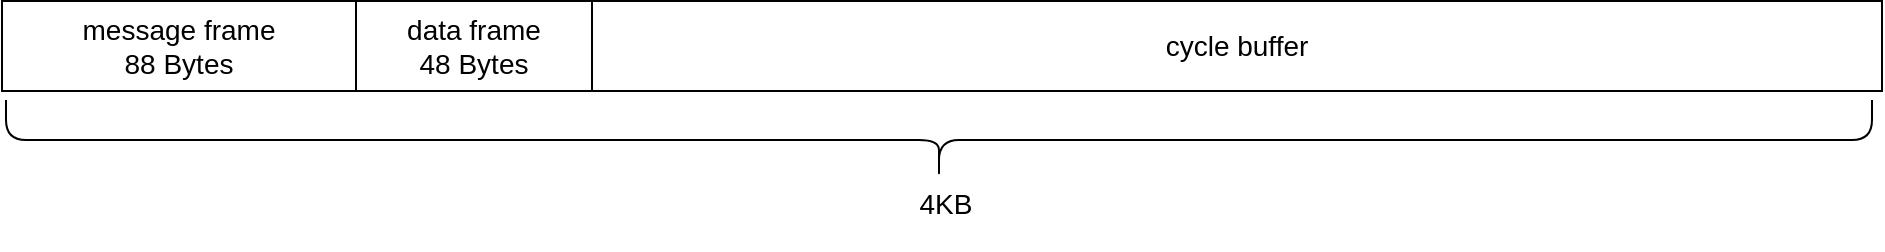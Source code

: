 <mxfile scale="3" border="0">
    <diagram id="LzTGRrPrDBO6Tm46XuKC" name="Page-1">
        <mxGraphModel dx="2593" dy="2339" grid="0" gridSize="10" guides="1" tooltips="1" connect="1" arrows="1" fold="1" page="0" pageScale="1" pageWidth="1600" pageHeight="1200" math="0" shadow="0">
            <root>
                <mxCell id="0"/>
                <mxCell id="1" parent="0"/>
                <mxCell id="405" value="message frame&lt;div&gt;88 Bytes&lt;/div&gt;" style="text;html=1;align=center;verticalAlign=middle;whiteSpace=wrap;rounded=0;strokeColor=default;fontSize=14;" parent="1" vertex="1">
                    <mxGeometry x="-903" y="-816.5" width="177" height="45" as="geometry"/>
                </mxCell>
                <mxCell id="410" value="cycle buffer" style="text;html=1;align=center;verticalAlign=middle;whiteSpace=wrap;rounded=0;strokeColor=default;fontSize=14;" parent="1" vertex="1">
                    <mxGeometry x="-608" y="-816.5" width="645" height="45" as="geometry"/>
                </mxCell>
                <mxCell id="411" value="&lt;span style=&quot;color: rgb(0, 0, 0);&quot;&gt;data frame&lt;/span&gt;&lt;div&gt;48 Bytes&lt;/div&gt;" style="text;html=1;align=center;verticalAlign=middle;whiteSpace=wrap;rounded=0;strokeColor=default;fontSize=14;" parent="1" vertex="1">
                    <mxGeometry x="-726" y="-816.5" width="118" height="45" as="geometry"/>
                </mxCell>
                <mxCell id="417" value="" style="shape=curlyBracket;whiteSpace=wrap;html=1;rounded=1;flipH=1;labelPosition=right;verticalLabelPosition=middle;align=left;verticalAlign=middle;rotation=90;fontSize=14;" parent="1" vertex="1">
                    <mxGeometry x="-454.5" y="-1213.5" width="40" height="933" as="geometry"/>
                </mxCell>
                <mxCell id="418" value="&lt;span style=&quot;color: rgb(0, 0, 0); font-family: Helvetica; font-style: normal; font-variant-ligatures: normal; font-variant-caps: normal; font-weight: 400; letter-spacing: normal; orphans: 2; text-indent: 0px; text-transform: none; widows: 2; word-spacing: 0px; -webkit-text-stroke-width: 0px; white-space: normal; background-color: rgb(255, 255, 255); text-decoration-thickness: initial; text-decoration-style: initial; text-decoration-color: initial; float: none; display: inline !important;&quot;&gt;4KB&lt;/span&gt;" style="text;whiteSpace=wrap;html=1;align=center;fontSize=14;" parent="1" vertex="1">
                    <mxGeometry x="-477.998" y="-730.002" width="94" height="38" as="geometry"/>
                </mxCell>
            </root>
        </mxGraphModel>
    </diagram>
</mxfile>